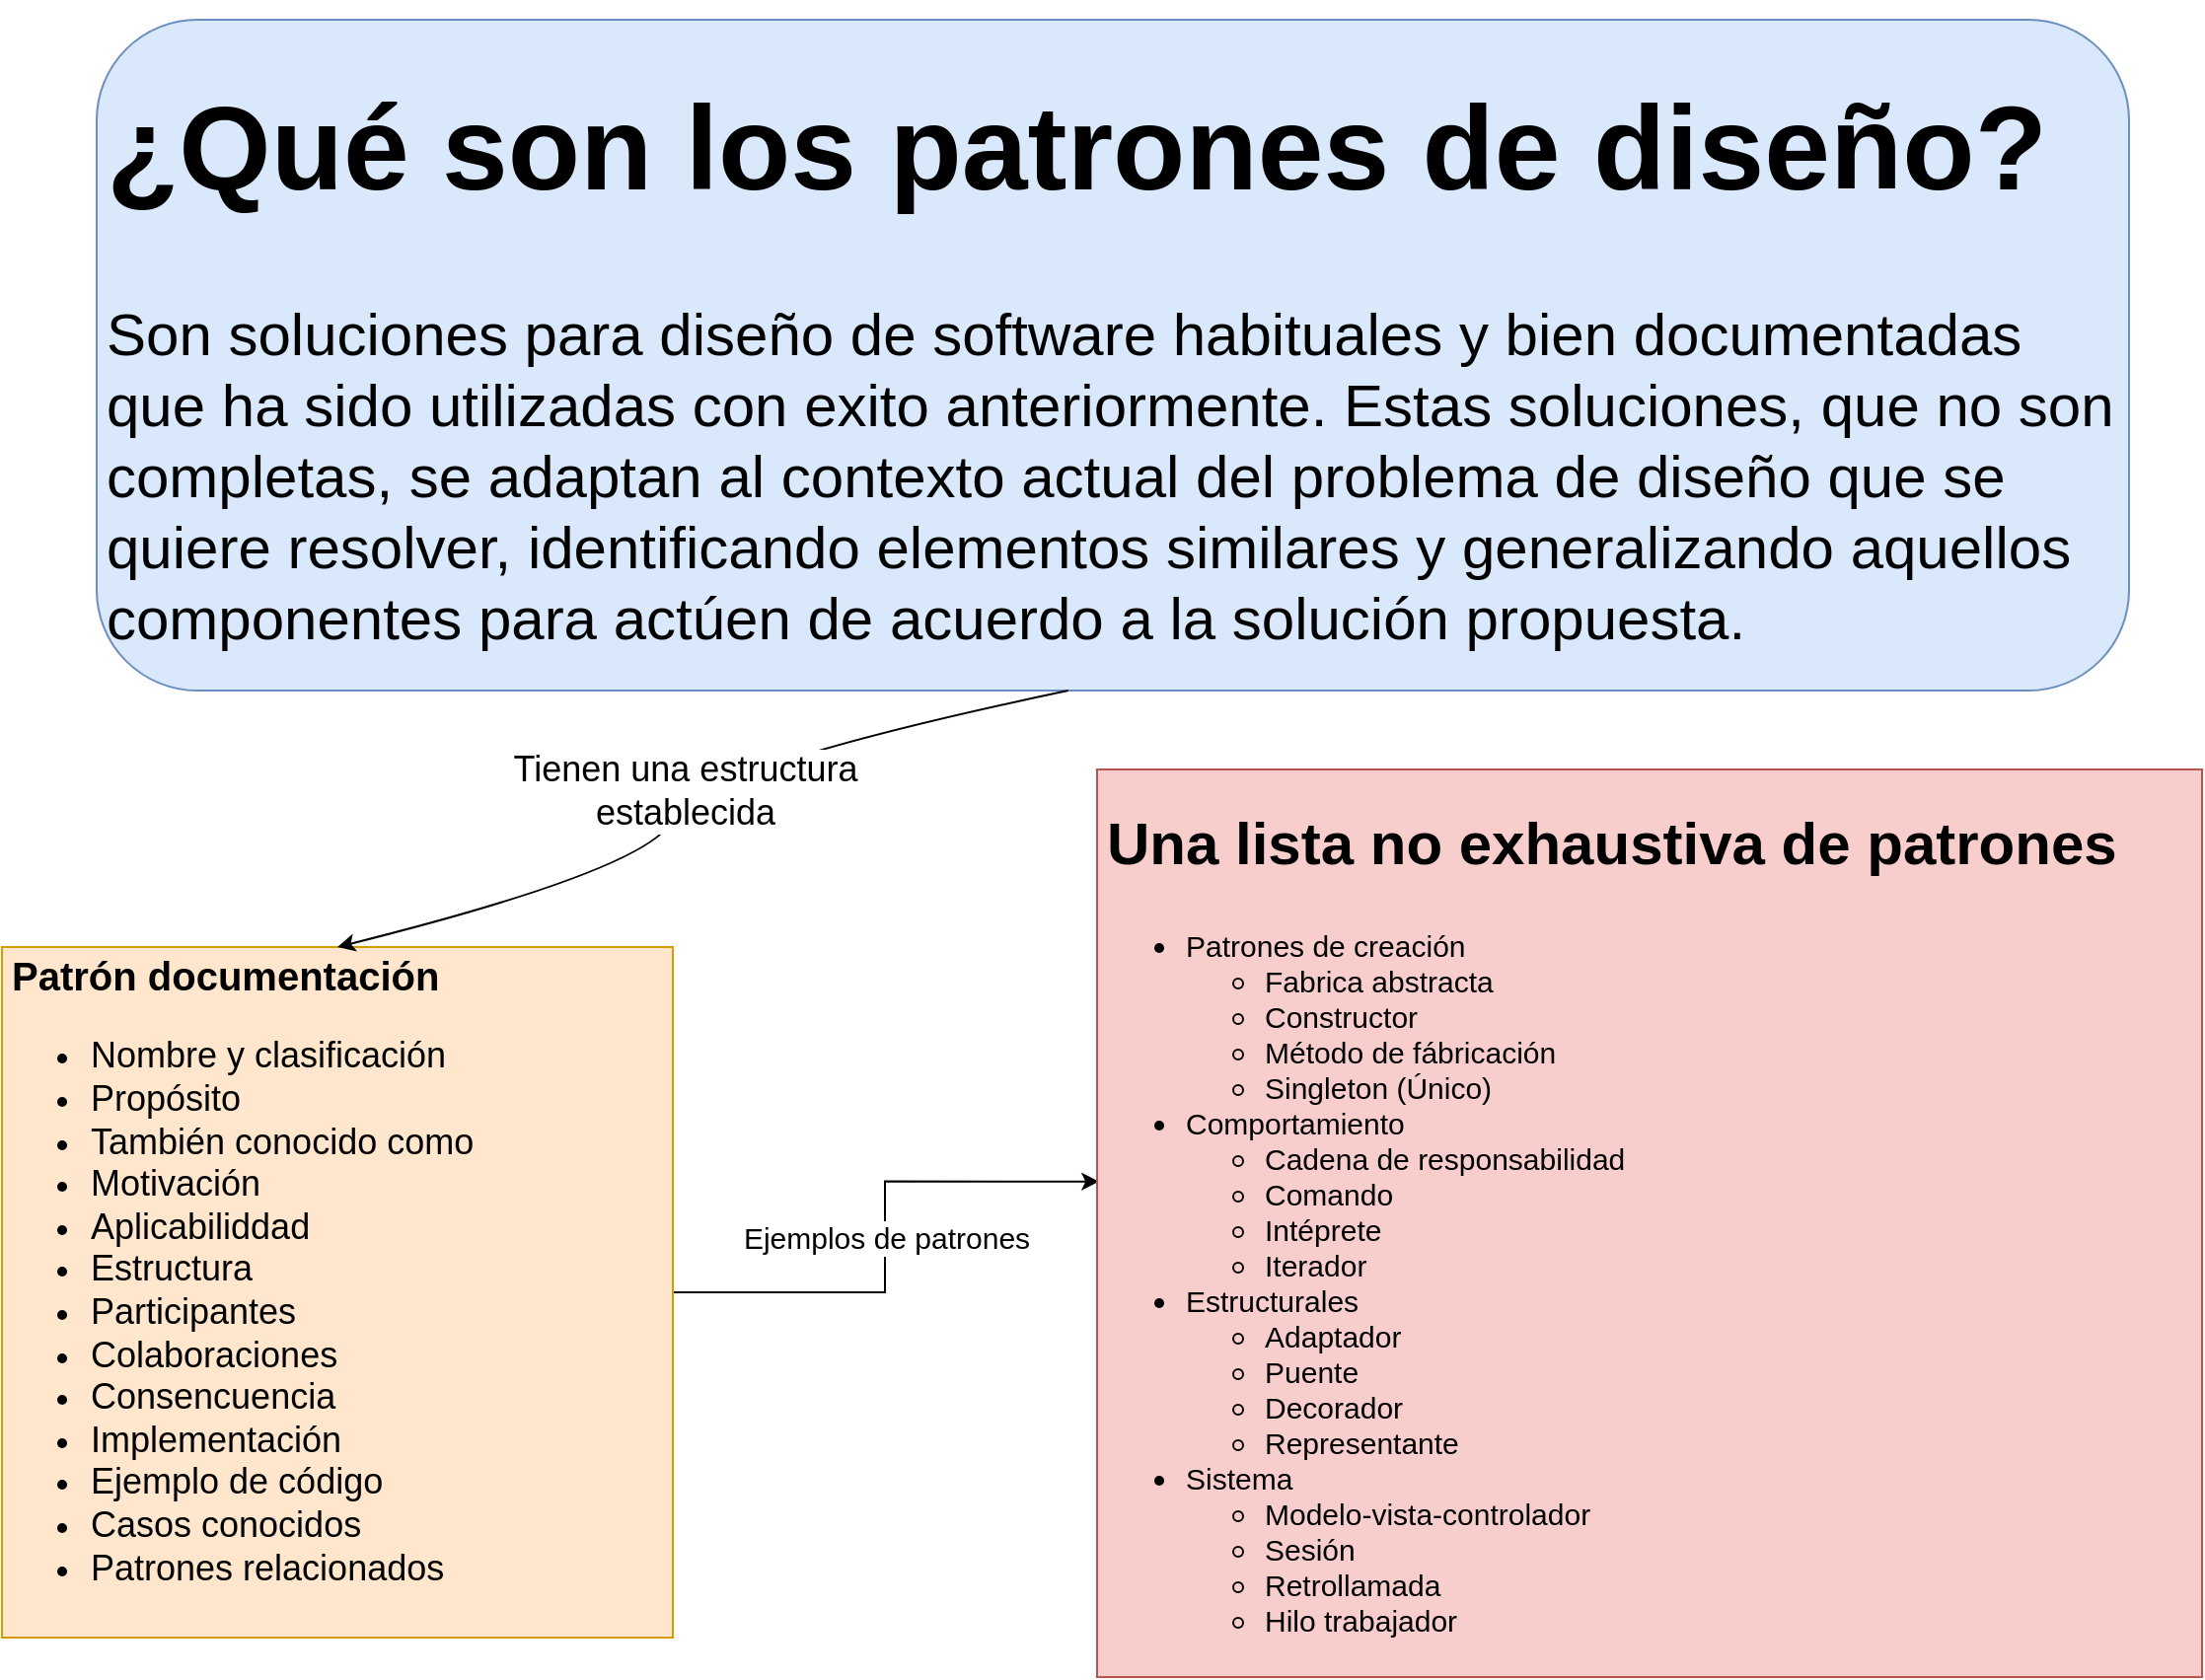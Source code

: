 <mxfile compressed="true" version="16.5.1" type="device"><diagram id="iIY0Xpqtw-ZlaEnPcgPA" name="Página-1"><mxGraphModel dx="1422" dy="1700" grid="1" gridSize="10" guides="1" tooltips="1" connect="1" arrows="1" fold="1" page="1" pageScale="1" pageWidth="1169" pageHeight="827" math="0" shadow="0"><root><mxCell id="0"/><mxCell id="1" parent="0"/><mxCell id="DB5Nd6ejTgys1hKtZtkp-4" value="&lt;h1&gt;¿Qué son los patrones de diseño?&lt;/h1&gt;&lt;p&gt;Son soluciones para diseño de software habituales y bien documentadas que ha sido utilizadas con exito anteriormente. Estas soluciones, que no son completas, se adaptan al contexto actual del problema de diseño que se quiere resolver, identificando elementos similares y generalizando aquellos componentes para actúen de acuerdo a la solución propuesta.&lt;/p&gt;" style="text;html=1;strokeColor=#6c8ebf;fillColor=#dae8fc;spacing=5;spacingTop=-20;whiteSpace=wrap;overflow=hidden;rounded=1;fontSize=30;" vertex="1" parent="1"><mxGeometry x="78" y="-40" width="1030" height="340" as="geometry"/></mxCell><mxCell id="DB5Nd6ejTgys1hKtZtkp-12" value="Ejemplos de patrones" style="edgeStyle=orthogonalEdgeStyle;rounded=0;orthogonalLoop=1;jettySize=auto;html=1;exitX=1;exitY=0.5;exitDx=0;exitDy=0;entryX=0.002;entryY=0.454;entryDx=0;entryDy=0;entryPerimeter=0;fontSize=15;" edge="1" parent="1" source="DB5Nd6ejTgys1hKtZtkp-5" target="DB5Nd6ejTgys1hKtZtkp-10"><mxGeometry relative="1" as="geometry"/></mxCell><mxCell id="DB5Nd6ejTgys1hKtZtkp-5" value="&lt;h1 style=&quot;font-size: 20px&quot;&gt;&lt;font style=&quot;font-size: 20px&quot;&gt;Patrón documentación&lt;/font&gt;&lt;/h1&gt;&lt;div style=&quot;font-size: 18px&quot;&gt;&lt;ul&gt;&lt;li&gt;&lt;font style=&quot;font-size: 18px&quot;&gt;Nombre y clasificación&lt;/font&gt;&lt;/li&gt;&lt;li&gt;Propósito&lt;/li&gt;&lt;li&gt;&lt;font style=&quot;font-size: 18px&quot;&gt;También conocido como&lt;/font&gt;&lt;/li&gt;&lt;li&gt;&lt;font style=&quot;font-size: 18px&quot;&gt;Motivación&lt;/font&gt;&lt;/li&gt;&lt;li&gt;&lt;font style=&quot;font-size: 18px&quot;&gt;Aplicabiliddad&lt;/font&gt;&lt;/li&gt;&lt;li&gt;&lt;font style=&quot;font-size: 18px&quot;&gt;Estructura&lt;/font&gt;&lt;/li&gt;&lt;li&gt;&lt;font style=&quot;font-size: 18px&quot;&gt;Participantes&lt;/font&gt;&lt;/li&gt;&lt;li&gt;&lt;font style=&quot;font-size: 18px&quot;&gt;Colaboraciones&lt;/font&gt;&lt;/li&gt;&lt;li&gt;&lt;font style=&quot;font-size: 18px&quot;&gt;Consencuencia&amp;nbsp;&lt;/font&gt;&lt;/li&gt;&lt;li&gt;&lt;font style=&quot;font-size: 18px&quot;&gt;Implementación&lt;/font&gt;&lt;/li&gt;&lt;li&gt;&lt;font style=&quot;font-size: 18px&quot;&gt;Ejemplo de código&lt;/font&gt;&lt;/li&gt;&lt;li&gt;&lt;font style=&quot;font-size: 18px&quot;&gt;Casos conocidos&lt;/font&gt;&lt;/li&gt;&lt;li&gt;&lt;font style=&quot;font-size: 18px&quot;&gt;Patrones relacionados&lt;/font&gt;&lt;/li&gt;&lt;/ul&gt;&lt;/div&gt;" style="text;html=1;strokeColor=#d79b00;fillColor=#ffe6cc;spacing=5;spacingTop=-20;whiteSpace=wrap;overflow=hidden;rounded=0;fontSize=30;glass=0;shadow=0;" vertex="1" parent="1"><mxGeometry x="30" y="430" width="340" height="350" as="geometry"/></mxCell><mxCell id="DB5Nd6ejTgys1hKtZtkp-6" value="Tienen una estructura&lt;br&gt;establecida" style="curved=1;endArrow=classic;html=1;rounded=0;fontSize=18;exitX=0.478;exitY=1;exitDx=0;exitDy=0;exitPerimeter=0;entryX=0.5;entryY=0;entryDx=0;entryDy=0;" edge="1" parent="1" source="DB5Nd6ejTgys1hKtZtkp-4" target="DB5Nd6ejTgys1hKtZtkp-5"><mxGeometry width="50" height="50" relative="1" as="geometry"><mxPoint x="650" y="700" as="sourcePoint"/><mxPoint x="700" y="650" as="targetPoint"/><Array as="points"><mxPoint x="380" y="340"/><mxPoint x="360" y="390"/></Array></mxGeometry></mxCell><mxCell id="DB5Nd6ejTgys1hKtZtkp-10" value="&lt;h1&gt;&lt;font style=&quot;font-size: 30px&quot;&gt;Una lista no exhaustiva de patrones&lt;/font&gt;&lt;/h1&gt;&lt;p&gt;&lt;/p&gt;&lt;ul style=&quot;font-size: 15px&quot;&gt;&lt;li&gt;Patrones de creación&lt;/li&gt;&lt;ul&gt;&lt;li&gt;Fabrica abstracta&lt;/li&gt;&lt;li&gt;Constructor&lt;/li&gt;&lt;li&gt;Método de fábricación&lt;/li&gt;&lt;li&gt;Singleton (Único)&lt;/li&gt;&lt;/ul&gt;&lt;li&gt;Comportamiento&lt;/li&gt;&lt;ul&gt;&lt;li&gt;Cadena de responsabilidad&lt;/li&gt;&lt;li&gt;Comando&lt;/li&gt;&lt;li&gt;Intéprete&lt;/li&gt;&lt;li&gt;Iterador&lt;/li&gt;&lt;/ul&gt;&lt;li&gt;Estructurales&lt;/li&gt;&lt;ul&gt;&lt;li&gt;Adaptador&lt;/li&gt;&lt;li&gt;Puente&lt;/li&gt;&lt;li&gt;Decorador&lt;/li&gt;&lt;li&gt;Representante&lt;/li&gt;&lt;/ul&gt;&lt;li&gt;Sistema&lt;/li&gt;&lt;ul&gt;&lt;li&gt;Modelo-vista-controlador&lt;/li&gt;&lt;li&gt;Sesión&lt;/li&gt;&lt;li&gt;Retrollamada&lt;/li&gt;&lt;li&gt;Hilo trabajador&lt;/li&gt;&lt;/ul&gt;&lt;/ul&gt;&lt;p&gt;&lt;/p&gt;" style="text;html=1;strokeColor=#b85450;fillColor=#f8cecc;spacing=5;spacingTop=-20;whiteSpace=wrap;overflow=hidden;rounded=0;shadow=0;glass=0;fontSize=18;" vertex="1" parent="1"><mxGeometry x="585" y="340" width="560" height="460" as="geometry"/></mxCell></root></mxGraphModel></diagram></mxfile>
